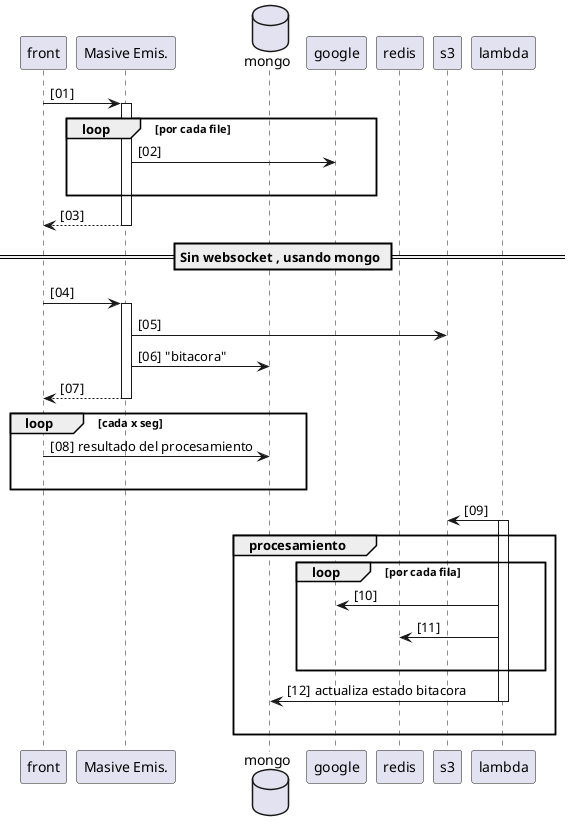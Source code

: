 @startuml

participant front
participant serv1 as "Masive Emis."
database mongo
participant google
participant redis

autonumber "[00]"

front->serv1:

activate serv1

loop por cada file
    serv1->google:
    |||
end

serv1-->front

deactivate serv1

== Sin websocket , usando mongo ==

front->serv1:

activate serv1
serv1->s3:
serv1->mongo: "bitacora"
serv1-->front:
deactivate serv1

loop cada x seg
    front -> mongo: resultado del procesamiento
    |||
end

lambda->s3:
activate lambda
group procesamiento
    loop por cada fila
        lambda->google: 
        lambda->redis:
        |||
    end
    lambda->mongo: actualiza estado bitacora
    deactivate lambda
    |||
end



@enduml